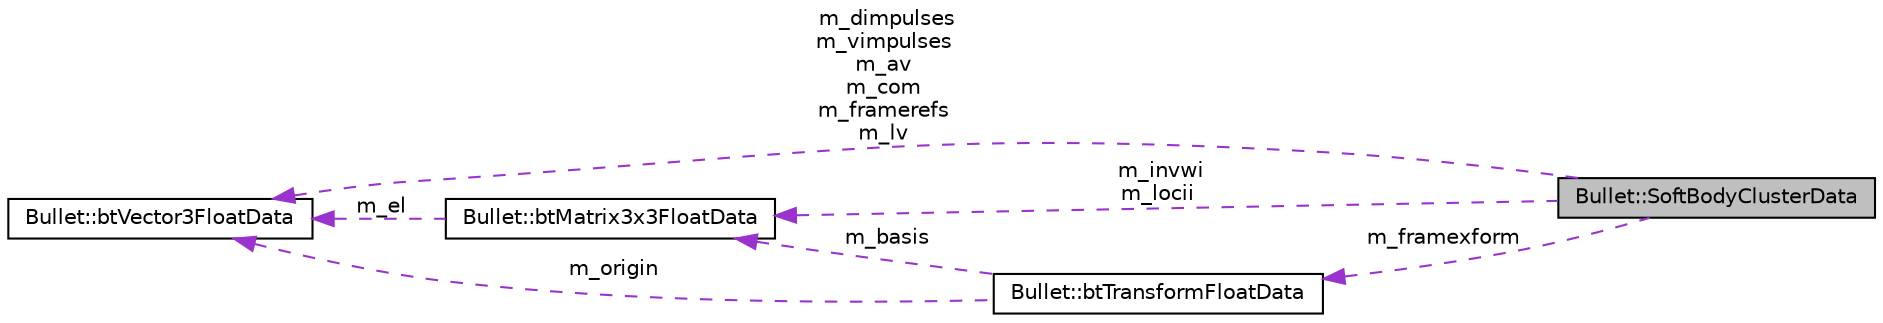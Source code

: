 digraph "Bullet::SoftBodyClusterData"
{
  edge [fontname="Helvetica",fontsize="10",labelfontname="Helvetica",labelfontsize="10"];
  node [fontname="Helvetica",fontsize="10",shape=record];
  rankdir="LR";
  Node1 [label="Bullet::SoftBodyClusterData",height=0.2,width=0.4,color="black", fillcolor="grey75", style="filled", fontcolor="black"];
  Node2 -> Node1 [dir="back",color="darkorchid3",fontsize="10",style="dashed",label=" m_dimpulses\nm_vimpulses\nm_av\nm_com\nm_framerefs\nm_lv" ,fontname="Helvetica"];
  Node2 [label="Bullet::btVector3FloatData",height=0.2,width=0.4,color="black", fillcolor="white", style="filled",URL="$class_bullet_1_1bt_vector3_float_data.html"];
  Node3 -> Node1 [dir="back",color="darkorchid3",fontsize="10",style="dashed",label=" m_invwi\nm_locii" ,fontname="Helvetica"];
  Node3 [label="Bullet::btMatrix3x3FloatData",height=0.2,width=0.4,color="black", fillcolor="white", style="filled",URL="$class_bullet_1_1bt_matrix3x3_float_data.html"];
  Node2 -> Node3 [dir="back",color="darkorchid3",fontsize="10",style="dashed",label=" m_el" ,fontname="Helvetica"];
  Node4 -> Node1 [dir="back",color="darkorchid3",fontsize="10",style="dashed",label=" m_framexform" ,fontname="Helvetica"];
  Node4 [label="Bullet::btTransformFloatData",height=0.2,width=0.4,color="black", fillcolor="white", style="filled",URL="$class_bullet_1_1bt_transform_float_data.html"];
  Node2 -> Node4 [dir="back",color="darkorchid3",fontsize="10",style="dashed",label=" m_origin" ,fontname="Helvetica"];
  Node3 -> Node4 [dir="back",color="darkorchid3",fontsize="10",style="dashed",label=" m_basis" ,fontname="Helvetica"];
}
